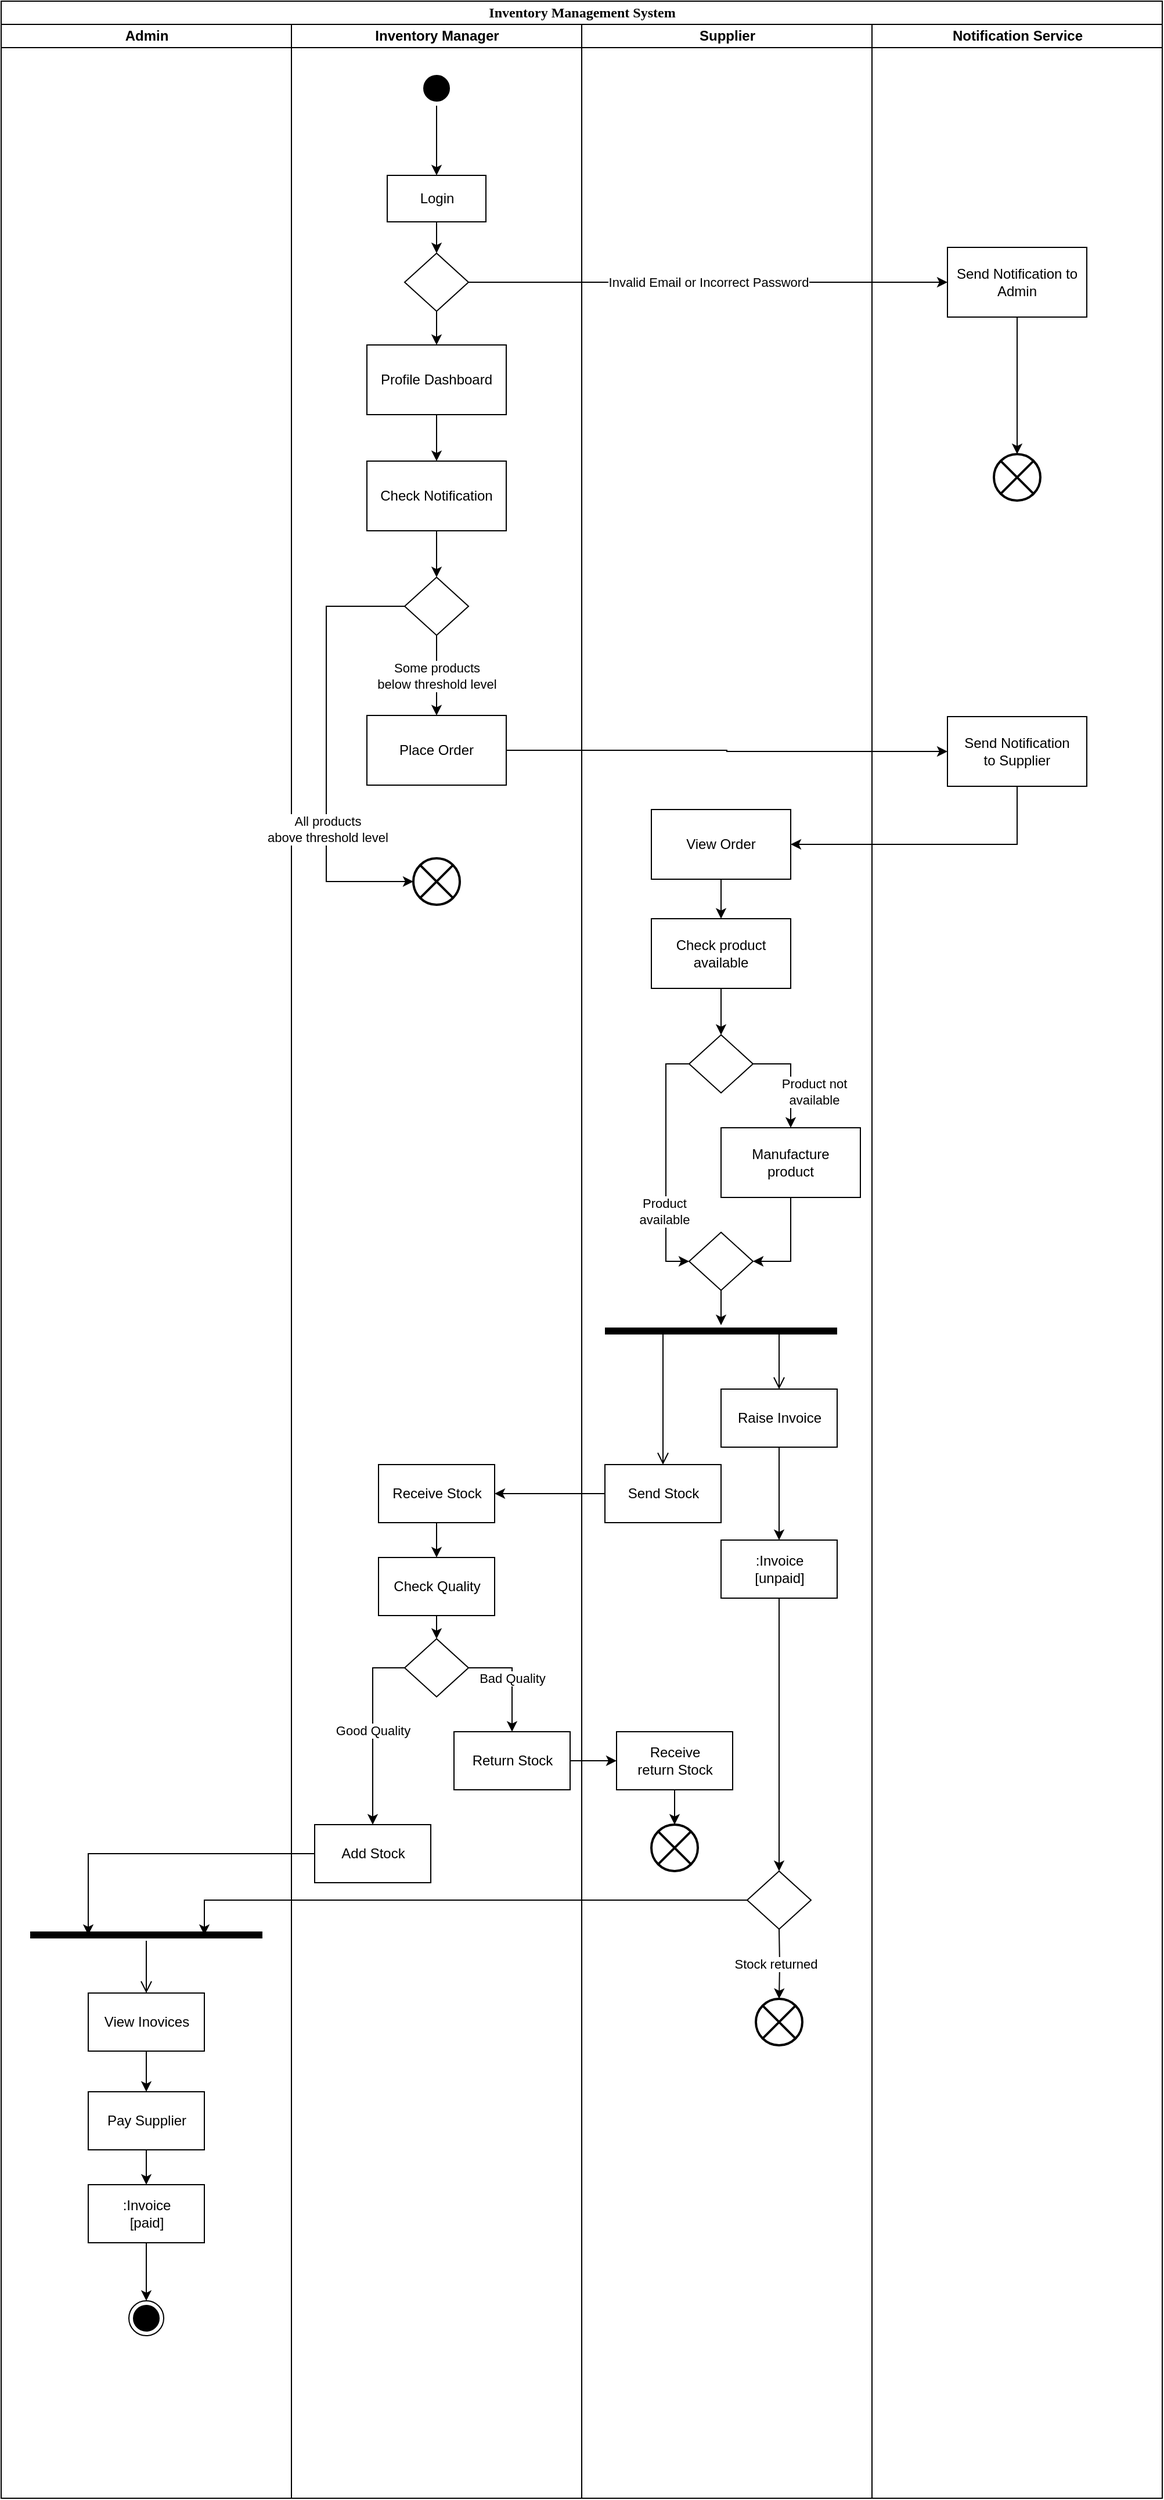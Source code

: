 <mxfile version="16.0.3" type="github">
  <diagram name="Page-1" id="0783ab3e-0a74-02c8-0abd-f7b4e66b4bec">
    <mxGraphModel dx="1558" dy="778" grid="1" gridSize="10" guides="1" tooltips="1" connect="1" arrows="1" fold="1" page="1" pageScale="1" pageWidth="1169" pageHeight="1654" background="none" math="0" shadow="0">
      <root>
        <mxCell id="0" />
        <mxCell id="1" parent="0" />
        <mxCell id="1c1d494c118603dd-1" value="Inventory Management System" style="swimlane;html=1;childLayout=stackLayout;startSize=20;rounded=0;shadow=0;comic=0;labelBackgroundColor=none;strokeWidth=1;fontFamily=Verdana;fontSize=12;align=center;" parent="1" vertex="1">
          <mxGeometry x="40" y="20" width="1000" height="2150" as="geometry" />
        </mxCell>
        <mxCell id="1c1d494c118603dd-2" value="Admin" style="swimlane;html=1;startSize=20;" parent="1c1d494c118603dd-1" vertex="1">
          <mxGeometry y="20" width="250" height="2130" as="geometry" />
        </mxCell>
        <mxCell id="tUQ7dPlj4b4sNHGaqA9R-100" value="" style="shape=line;html=1;strokeWidth=6;strokeColor=#000000;" vertex="1" parent="1c1d494c118603dd-2">
          <mxGeometry x="25" y="1640" width="200" height="10" as="geometry" />
        </mxCell>
        <mxCell id="tUQ7dPlj4b4sNHGaqA9R-119" style="edgeStyle=orthogonalEdgeStyle;rounded=0;orthogonalLoop=1;jettySize=auto;html=1;exitX=0.5;exitY=1;exitDx=0;exitDy=0;entryX=0.5;entryY=0;entryDx=0;entryDy=0;strokeColor=#000000;" edge="1" parent="1c1d494c118603dd-2" source="tUQ7dPlj4b4sNHGaqA9R-112" target="tUQ7dPlj4b4sNHGaqA9R-118">
          <mxGeometry relative="1" as="geometry" />
        </mxCell>
        <mxCell id="tUQ7dPlj4b4sNHGaqA9R-112" value="Pay Supplier" style="html=1;dashed=0;whitespace=wrap;strokeColor=#000000;" vertex="1" parent="1c1d494c118603dd-2">
          <mxGeometry x="75" y="1780" width="100" height="50" as="geometry" />
        </mxCell>
        <mxCell id="tUQ7dPlj4b4sNHGaqA9R-121" style="edgeStyle=orthogonalEdgeStyle;rounded=0;orthogonalLoop=1;jettySize=auto;html=1;exitX=0.5;exitY=1;exitDx=0;exitDy=0;entryX=0.5;entryY=0;entryDx=0;entryDy=0;strokeColor=#000000;" edge="1" parent="1c1d494c118603dd-2" source="tUQ7dPlj4b4sNHGaqA9R-118" target="tUQ7dPlj4b4sNHGaqA9R-120">
          <mxGeometry relative="1" as="geometry" />
        </mxCell>
        <mxCell id="tUQ7dPlj4b4sNHGaqA9R-118" value=":Invoice&lt;br&gt;[paid]" style="html=1;dashed=0;whitespace=wrap;strokeColor=#000000;" vertex="1" parent="1c1d494c118603dd-2">
          <mxGeometry x="75" y="1860" width="100" height="50" as="geometry" />
        </mxCell>
        <mxCell id="tUQ7dPlj4b4sNHGaqA9R-120" value="" style="ellipse;html=1;shape=endState;fillColor=#000000;strokeColor=#000000;" vertex="1" parent="1c1d494c118603dd-2">
          <mxGeometry x="110" y="1960" width="30" height="30" as="geometry" />
        </mxCell>
        <mxCell id="1c1d494c118603dd-3" value="Inventory Manager" style="swimlane;html=1;startSize=20;" parent="1c1d494c118603dd-1" vertex="1">
          <mxGeometry x="250" y="20" width="250" height="2130" as="geometry" />
        </mxCell>
        <mxCell id="tUQ7dPlj4b4sNHGaqA9R-36" value="" style="edgeStyle=orthogonalEdgeStyle;rounded=0;orthogonalLoop=1;jettySize=auto;html=1;" edge="1" parent="1c1d494c118603dd-3" source="tUQ7dPlj4b4sNHGaqA9R-30" target="tUQ7dPlj4b4sNHGaqA9R-32">
          <mxGeometry relative="1" as="geometry" />
        </mxCell>
        <mxCell id="tUQ7dPlj4b4sNHGaqA9R-30" value="" style="ellipse;html=1;shape=startState;fillColor=#000000;strokeColor=#000000;" vertex="1" parent="1c1d494c118603dd-3">
          <mxGeometry x="110" y="40" width="30" height="30" as="geometry" />
        </mxCell>
        <mxCell id="tUQ7dPlj4b4sNHGaqA9R-35" value="" style="edgeStyle=orthogonalEdgeStyle;rounded=0;orthogonalLoop=1;jettySize=auto;html=1;" edge="1" parent="1c1d494c118603dd-3" source="tUQ7dPlj4b4sNHGaqA9R-32" target="tUQ7dPlj4b4sNHGaqA9R-34">
          <mxGeometry relative="1" as="geometry" />
        </mxCell>
        <mxCell id="tUQ7dPlj4b4sNHGaqA9R-32" value="Login" style="html=1;dashed=0;whitespace=wrap;" vertex="1" parent="1c1d494c118603dd-3">
          <mxGeometry x="82.5" y="130" width="85" height="40" as="geometry" />
        </mxCell>
        <mxCell id="tUQ7dPlj4b4sNHGaqA9R-42" value="" style="edgeStyle=orthogonalEdgeStyle;rounded=0;orthogonalLoop=1;jettySize=auto;html=1;" edge="1" parent="1c1d494c118603dd-3" source="tUQ7dPlj4b4sNHGaqA9R-34" target="tUQ7dPlj4b4sNHGaqA9R-41">
          <mxGeometry relative="1" as="geometry" />
        </mxCell>
        <mxCell id="tUQ7dPlj4b4sNHGaqA9R-34" value="" style="rhombus;whiteSpace=wrap;html=1;" vertex="1" parent="1c1d494c118603dd-3">
          <mxGeometry x="97.5" y="197" width="55" height="50" as="geometry" />
        </mxCell>
        <mxCell id="tUQ7dPlj4b4sNHGaqA9R-44" value="" style="edgeStyle=orthogonalEdgeStyle;rounded=0;orthogonalLoop=1;jettySize=auto;html=1;" edge="1" parent="1c1d494c118603dd-3" source="tUQ7dPlj4b4sNHGaqA9R-41" target="tUQ7dPlj4b4sNHGaqA9R-43">
          <mxGeometry relative="1" as="geometry" />
        </mxCell>
        <mxCell id="tUQ7dPlj4b4sNHGaqA9R-41" value="Profile Dashboard" style="whiteSpace=wrap;html=1;" vertex="1" parent="1c1d494c118603dd-3">
          <mxGeometry x="65" y="276" width="120" height="60" as="geometry" />
        </mxCell>
        <mxCell id="tUQ7dPlj4b4sNHGaqA9R-46" value="" style="edgeStyle=orthogonalEdgeStyle;rounded=0;orthogonalLoop=1;jettySize=auto;html=1;entryX=0.5;entryY=0;entryDx=0;entryDy=0;" edge="1" parent="1c1d494c118603dd-3" source="tUQ7dPlj4b4sNHGaqA9R-43" target="tUQ7dPlj4b4sNHGaqA9R-47">
          <mxGeometry relative="1" as="geometry">
            <mxPoint x="125" y="630" as="targetPoint" />
          </mxGeometry>
        </mxCell>
        <mxCell id="tUQ7dPlj4b4sNHGaqA9R-43" value="Check Notification" style="whiteSpace=wrap;html=1;" vertex="1" parent="1c1d494c118603dd-3">
          <mxGeometry x="65" y="376" width="120" height="60" as="geometry" />
        </mxCell>
        <mxCell id="tUQ7dPlj4b4sNHGaqA9R-49" value="Some products &lt;br&gt;below threshold level" style="edgeStyle=orthogonalEdgeStyle;rounded=0;orthogonalLoop=1;jettySize=auto;html=1;" edge="1" parent="1c1d494c118603dd-3" source="tUQ7dPlj4b4sNHGaqA9R-47" target="tUQ7dPlj4b4sNHGaqA9R-48">
          <mxGeometry relative="1" as="geometry" />
        </mxCell>
        <mxCell id="tUQ7dPlj4b4sNHGaqA9R-51" value="" style="edgeStyle=orthogonalEdgeStyle;rounded=0;orthogonalLoop=1;jettySize=auto;html=1;entryX=0;entryY=0.5;entryDx=0;entryDy=0;entryPerimeter=0;" edge="1" parent="1c1d494c118603dd-3" source="tUQ7dPlj4b4sNHGaqA9R-47" target="tUQ7dPlj4b4sNHGaqA9R-52">
          <mxGeometry relative="1" as="geometry">
            <mxPoint x="-10" y="645" as="targetPoint" />
            <Array as="points">
              <mxPoint x="30" y="501" />
              <mxPoint x="30" y="738" />
            </Array>
          </mxGeometry>
        </mxCell>
        <mxCell id="tUQ7dPlj4b4sNHGaqA9R-53" value="All products &lt;br&gt;above threshold level" style="edgeLabel;html=1;align=center;verticalAlign=middle;resizable=0;points=[];" vertex="1" connectable="0" parent="tUQ7dPlj4b4sNHGaqA9R-51">
          <mxGeometry x="-0.105" y="1" relative="1" as="geometry">
            <mxPoint y="89" as="offset" />
          </mxGeometry>
        </mxCell>
        <mxCell id="tUQ7dPlj4b4sNHGaqA9R-47" value="" style="rhombus;whiteSpace=wrap;html=1;" vertex="1" parent="1c1d494c118603dd-3">
          <mxGeometry x="97.5" y="476" width="55" height="50" as="geometry" />
        </mxCell>
        <mxCell id="tUQ7dPlj4b4sNHGaqA9R-48" value="Place Order" style="whiteSpace=wrap;html=1;" vertex="1" parent="1c1d494c118603dd-3">
          <mxGeometry x="65" y="595" width="120" height="60" as="geometry" />
        </mxCell>
        <mxCell id="tUQ7dPlj4b4sNHGaqA9R-52" value="" style="html=1;shape=mxgraph.sysml.flowFinal;strokeWidth=2;verticalLabelPosition=bottom;verticalAlignment=top;" vertex="1" parent="1c1d494c118603dd-3">
          <mxGeometry x="105" y="718" width="40" height="40" as="geometry" />
        </mxCell>
        <mxCell id="tUQ7dPlj4b4sNHGaqA9R-88" value="" style="edgeStyle=orthogonalEdgeStyle;rounded=0;orthogonalLoop=1;jettySize=auto;html=1;strokeColor=#000000;" edge="1" parent="1c1d494c118603dd-3" source="tUQ7dPlj4b4sNHGaqA9R-83" target="tUQ7dPlj4b4sNHGaqA9R-87">
          <mxGeometry relative="1" as="geometry" />
        </mxCell>
        <mxCell id="tUQ7dPlj4b4sNHGaqA9R-83" value="Receive Stock" style="html=1;dashed=0;whitespace=wrap;strokeColor=#000000;" vertex="1" parent="1c1d494c118603dd-3">
          <mxGeometry x="75" y="1240" width="100" height="50" as="geometry" />
        </mxCell>
        <mxCell id="tUQ7dPlj4b4sNHGaqA9R-90" style="edgeStyle=orthogonalEdgeStyle;rounded=0;orthogonalLoop=1;jettySize=auto;html=1;exitX=0.5;exitY=1;exitDx=0;exitDy=0;entryX=0.5;entryY=0;entryDx=0;entryDy=0;strokeColor=#000000;" edge="1" parent="1c1d494c118603dd-3" source="tUQ7dPlj4b4sNHGaqA9R-87" target="tUQ7dPlj4b4sNHGaqA9R-89">
          <mxGeometry relative="1" as="geometry" />
        </mxCell>
        <mxCell id="tUQ7dPlj4b4sNHGaqA9R-87" value="Check Quality" style="html=1;dashed=0;whitespace=wrap;strokeColor=#000000;" vertex="1" parent="1c1d494c118603dd-3">
          <mxGeometry x="75" y="1320" width="100" height="50" as="geometry" />
        </mxCell>
        <mxCell id="tUQ7dPlj4b4sNHGaqA9R-92" value="Bad Quality" style="edgeStyle=orthogonalEdgeStyle;rounded=0;orthogonalLoop=1;jettySize=auto;html=1;exitX=1;exitY=0.5;exitDx=0;exitDy=0;entryX=0.5;entryY=0;entryDx=0;entryDy=0;strokeColor=#000000;" edge="1" parent="1c1d494c118603dd-3" source="tUQ7dPlj4b4sNHGaqA9R-89" target="tUQ7dPlj4b4sNHGaqA9R-91">
          <mxGeometry relative="1" as="geometry" />
        </mxCell>
        <mxCell id="tUQ7dPlj4b4sNHGaqA9R-99" value="Good Quality" style="edgeStyle=orthogonalEdgeStyle;rounded=0;orthogonalLoop=1;jettySize=auto;html=1;exitX=0;exitY=0.5;exitDx=0;exitDy=0;entryX=0.5;entryY=0;entryDx=0;entryDy=0;strokeColor=#000000;" edge="1" parent="1c1d494c118603dd-3" source="tUQ7dPlj4b4sNHGaqA9R-89" target="tUQ7dPlj4b4sNHGaqA9R-98">
          <mxGeometry relative="1" as="geometry" />
        </mxCell>
        <mxCell id="tUQ7dPlj4b4sNHGaqA9R-89" value="" style="rhombus;whiteSpace=wrap;html=1;" vertex="1" parent="1c1d494c118603dd-3">
          <mxGeometry x="97.5" y="1390" width="55" height="50" as="geometry" />
        </mxCell>
        <mxCell id="tUQ7dPlj4b4sNHGaqA9R-91" value="Return Stock" style="html=1;dashed=0;whitespace=wrap;strokeColor=#000000;" vertex="1" parent="1c1d494c118603dd-3">
          <mxGeometry x="140" y="1470" width="100" height="50" as="geometry" />
        </mxCell>
        <mxCell id="tUQ7dPlj4b4sNHGaqA9R-98" value="Add Stock" style="html=1;dashed=0;whitespace=wrap;strokeColor=#000000;" vertex="1" parent="1c1d494c118603dd-3">
          <mxGeometry x="20" y="1550" width="100" height="50" as="geometry" />
        </mxCell>
        <mxCell id="1c1d494c118603dd-4" value="Supplier" style="swimlane;html=1;startSize=20;" parent="1c1d494c118603dd-1" vertex="1">
          <mxGeometry x="500" y="20" width="250" height="2130" as="geometry" />
        </mxCell>
        <mxCell id="tUQ7dPlj4b4sNHGaqA9R-59" value="" style="edgeStyle=orthogonalEdgeStyle;rounded=0;orthogonalLoop=1;jettySize=auto;html=1;" edge="1" parent="1c1d494c118603dd-4" source="tUQ7dPlj4b4sNHGaqA9R-56" target="tUQ7dPlj4b4sNHGaqA9R-58">
          <mxGeometry relative="1" as="geometry" />
        </mxCell>
        <mxCell id="tUQ7dPlj4b4sNHGaqA9R-56" value="View Order" style="whiteSpace=wrap;html=1;" vertex="1" parent="1c1d494c118603dd-4">
          <mxGeometry x="60" y="676" width="120" height="60" as="geometry" />
        </mxCell>
        <mxCell id="tUQ7dPlj4b4sNHGaqA9R-62" style="edgeStyle=orthogonalEdgeStyle;rounded=0;orthogonalLoop=1;jettySize=auto;html=1;exitX=0.5;exitY=1;exitDx=0;exitDy=0;entryX=0.5;entryY=0;entryDx=0;entryDy=0;" edge="1" parent="1c1d494c118603dd-4" source="tUQ7dPlj4b4sNHGaqA9R-58" target="tUQ7dPlj4b4sNHGaqA9R-61">
          <mxGeometry relative="1" as="geometry" />
        </mxCell>
        <mxCell id="tUQ7dPlj4b4sNHGaqA9R-58" value="Check product available" style="whiteSpace=wrap;html=1;" vertex="1" parent="1c1d494c118603dd-4">
          <mxGeometry x="60" y="770" width="120" height="60" as="geometry" />
        </mxCell>
        <mxCell id="tUQ7dPlj4b4sNHGaqA9R-68" value="Product not&lt;br&gt;available" style="edgeStyle=orthogonalEdgeStyle;rounded=0;orthogonalLoop=1;jettySize=auto;html=1;entryX=0.5;entryY=0;entryDx=0;entryDy=0;" edge="1" parent="1c1d494c118603dd-4" source="tUQ7dPlj4b4sNHGaqA9R-61" target="tUQ7dPlj4b4sNHGaqA9R-65">
          <mxGeometry x="0.314" y="20" relative="1" as="geometry">
            <mxPoint x="255" y="895" as="targetPoint" />
            <Array as="points">
              <mxPoint x="180" y="895" />
            </Array>
            <mxPoint y="-1" as="offset" />
          </mxGeometry>
        </mxCell>
        <mxCell id="tUQ7dPlj4b4sNHGaqA9R-72" style="edgeStyle=orthogonalEdgeStyle;rounded=0;orthogonalLoop=1;jettySize=auto;html=1;exitX=0;exitY=0.5;exitDx=0;exitDy=0;entryX=0;entryY=0.5;entryDx=0;entryDy=0;" edge="1" parent="1c1d494c118603dd-4" source="tUQ7dPlj4b4sNHGaqA9R-61" target="tUQ7dPlj4b4sNHGaqA9R-70">
          <mxGeometry relative="1" as="geometry" />
        </mxCell>
        <mxCell id="tUQ7dPlj4b4sNHGaqA9R-73" value="Product&lt;br&gt;available" style="edgeLabel;html=1;align=center;verticalAlign=middle;resizable=0;points=[];" vertex="1" connectable="0" parent="tUQ7dPlj4b4sNHGaqA9R-72">
          <mxGeometry x="0.395" y="-2" relative="1" as="geometry">
            <mxPoint as="offset" />
          </mxGeometry>
        </mxCell>
        <mxCell id="tUQ7dPlj4b4sNHGaqA9R-61" value="" style="rhombus;whiteSpace=wrap;html=1;" vertex="1" parent="1c1d494c118603dd-4">
          <mxGeometry x="92.5" y="870" width="55" height="50" as="geometry" />
        </mxCell>
        <mxCell id="tUQ7dPlj4b4sNHGaqA9R-71" style="edgeStyle=orthogonalEdgeStyle;rounded=0;orthogonalLoop=1;jettySize=auto;html=1;exitX=0.5;exitY=1;exitDx=0;exitDy=0;entryX=1;entryY=0.5;entryDx=0;entryDy=0;" edge="1" parent="1c1d494c118603dd-4" source="tUQ7dPlj4b4sNHGaqA9R-65" target="tUQ7dPlj4b4sNHGaqA9R-70">
          <mxGeometry relative="1" as="geometry" />
        </mxCell>
        <mxCell id="tUQ7dPlj4b4sNHGaqA9R-65" value="Manufacture &lt;br&gt;product" style="whiteSpace=wrap;html=1;" vertex="1" parent="1c1d494c118603dd-4">
          <mxGeometry x="120" y="950" width="120" height="60" as="geometry" />
        </mxCell>
        <mxCell id="tUQ7dPlj4b4sNHGaqA9R-76" style="edgeStyle=orthogonalEdgeStyle;rounded=0;orthogonalLoop=1;jettySize=auto;html=1;exitX=0.5;exitY=1;exitDx=0;exitDy=0;strokeColor=#000000;" edge="1" parent="1c1d494c118603dd-4" source="tUQ7dPlj4b4sNHGaqA9R-70" target="tUQ7dPlj4b4sNHGaqA9R-74">
          <mxGeometry relative="1" as="geometry" />
        </mxCell>
        <mxCell id="tUQ7dPlj4b4sNHGaqA9R-70" value="" style="rhombus;whiteSpace=wrap;html=1;" vertex="1" parent="1c1d494c118603dd-4">
          <mxGeometry x="92.5" y="1040" width="55" height="50" as="geometry" />
        </mxCell>
        <mxCell id="tUQ7dPlj4b4sNHGaqA9R-74" value="" style="shape=line;html=1;strokeWidth=6;strokeColor=#000000;" vertex="1" parent="1c1d494c118603dd-4">
          <mxGeometry x="20" y="1120" width="200" height="10" as="geometry" />
        </mxCell>
        <mxCell id="tUQ7dPlj4b4sNHGaqA9R-80" value="Send Stock" style="html=1;dashed=0;whitespace=wrap;strokeColor=#000000;" vertex="1" parent="1c1d494c118603dd-4">
          <mxGeometry x="20" y="1240" width="100" height="50" as="geometry" />
        </mxCell>
        <mxCell id="tUQ7dPlj4b4sNHGaqA9R-75" value="" style="edgeStyle=orthogonalEdgeStyle;html=1;verticalAlign=bottom;endArrow=open;endSize=8;strokeColor=#000000;rounded=0;exitX=0.25;exitY=0.5;exitDx=0;exitDy=0;exitPerimeter=0;" edge="1" source="tUQ7dPlj4b4sNHGaqA9R-74" parent="1c1d494c118603dd-4" target="tUQ7dPlj4b4sNHGaqA9R-80">
          <mxGeometry relative="1" as="geometry">
            <mxPoint x="70" y="1200" as="targetPoint" />
          </mxGeometry>
        </mxCell>
        <mxCell id="tUQ7dPlj4b4sNHGaqA9R-96" style="edgeStyle=orthogonalEdgeStyle;rounded=0;orthogonalLoop=1;jettySize=auto;html=1;exitX=0.5;exitY=1;exitDx=0;exitDy=0;entryX=0.5;entryY=0;entryDx=0;entryDy=0;entryPerimeter=0;strokeColor=#000000;" edge="1" parent="1c1d494c118603dd-4" source="tUQ7dPlj4b4sNHGaqA9R-93" target="tUQ7dPlj4b4sNHGaqA9R-95">
          <mxGeometry relative="1" as="geometry" />
        </mxCell>
        <mxCell id="tUQ7dPlj4b4sNHGaqA9R-93" value="Receive &lt;br&gt;return Stock" style="html=1;dashed=0;whitespace=wrap;strokeColor=#000000;" vertex="1" parent="1c1d494c118603dd-4">
          <mxGeometry x="30" y="1470" width="100" height="50" as="geometry" />
        </mxCell>
        <mxCell id="tUQ7dPlj4b4sNHGaqA9R-95" value="" style="html=1;shape=mxgraph.sysml.flowFinal;strokeWidth=2;verticalLabelPosition=bottom;verticalAlignment=top;" vertex="1" parent="1c1d494c118603dd-4">
          <mxGeometry x="60" y="1550" width="40" height="40" as="geometry" />
        </mxCell>
        <mxCell id="tUQ7dPlj4b4sNHGaqA9R-102" value="" style="rhombus;whiteSpace=wrap;html=1;" vertex="1" parent="1c1d494c118603dd-4">
          <mxGeometry x="142.5" y="1590" width="55" height="50" as="geometry" />
        </mxCell>
        <mxCell id="tUQ7dPlj4b4sNHGaqA9R-104" style="edgeStyle=orthogonalEdgeStyle;rounded=0;orthogonalLoop=1;jettySize=auto;html=1;exitX=0.5;exitY=1;exitDx=0;exitDy=0;entryX=0.5;entryY=0;entryDx=0;entryDy=0;entryPerimeter=0;strokeColor=#000000;" edge="1" parent="1c1d494c118603dd-4" target="tUQ7dPlj4b4sNHGaqA9R-105">
          <mxGeometry relative="1" as="geometry">
            <mxPoint x="170" y="1640" as="sourcePoint" />
          </mxGeometry>
        </mxCell>
        <mxCell id="tUQ7dPlj4b4sNHGaqA9R-106" value="Stock returned" style="edgeLabel;html=1;align=center;verticalAlign=middle;resizable=0;points=[];" vertex="1" connectable="0" parent="tUQ7dPlj4b4sNHGaqA9R-104">
          <mxGeometry x="-0.018" y="-4" relative="1" as="geometry">
            <mxPoint as="offset" />
          </mxGeometry>
        </mxCell>
        <mxCell id="tUQ7dPlj4b4sNHGaqA9R-105" value="" style="html=1;shape=mxgraph.sysml.flowFinal;strokeWidth=2;verticalLabelPosition=bottom;verticalAlignment=top;" vertex="1" parent="1c1d494c118603dd-4">
          <mxGeometry x="150" y="1700" width="40" height="40" as="geometry" />
        </mxCell>
        <mxCell id="tUQ7dPlj4b4sNHGaqA9R-84" style="edgeStyle=orthogonalEdgeStyle;rounded=0;orthogonalLoop=1;jettySize=auto;html=1;exitX=0;exitY=0.5;exitDx=0;exitDy=0;entryX=1;entryY=0.5;entryDx=0;entryDy=0;strokeColor=#000000;" edge="1" parent="1c1d494c118603dd-1" source="tUQ7dPlj4b4sNHGaqA9R-80" target="tUQ7dPlj4b4sNHGaqA9R-83">
          <mxGeometry relative="1" as="geometry" />
        </mxCell>
        <mxCell id="tUQ7dPlj4b4sNHGaqA9R-94" style="edgeStyle=orthogonalEdgeStyle;rounded=0;orthogonalLoop=1;jettySize=auto;html=1;exitX=1;exitY=0.5;exitDx=0;exitDy=0;entryX=0;entryY=0.5;entryDx=0;entryDy=0;strokeColor=#000000;" edge="1" parent="1c1d494c118603dd-1" source="tUQ7dPlj4b4sNHGaqA9R-91" target="tUQ7dPlj4b4sNHGaqA9R-93">
          <mxGeometry relative="1" as="geometry" />
        </mxCell>
        <mxCell id="tUQ7dPlj4b4sNHGaqA9R-107" style="edgeStyle=orthogonalEdgeStyle;rounded=0;orthogonalLoop=1;jettySize=auto;html=1;exitX=0;exitY=0.5;exitDx=0;exitDy=0;entryX=0.75;entryY=0.5;entryDx=0;entryDy=0;entryPerimeter=0;strokeColor=#000000;" edge="1" parent="1c1d494c118603dd-1" source="tUQ7dPlj4b4sNHGaqA9R-102" target="tUQ7dPlj4b4sNHGaqA9R-100">
          <mxGeometry relative="1" as="geometry">
            <Array as="points">
              <mxPoint x="175" y="1635" />
            </Array>
          </mxGeometry>
        </mxCell>
        <mxCell id="tUQ7dPlj4b4sNHGaqA9R-108" style="edgeStyle=orthogonalEdgeStyle;rounded=0;orthogonalLoop=1;jettySize=auto;html=1;exitX=0;exitY=0.5;exitDx=0;exitDy=0;entryX=0.25;entryY=0.5;entryDx=0;entryDy=0;entryPerimeter=0;strokeColor=#000000;" edge="1" parent="1c1d494c118603dd-1" source="tUQ7dPlj4b4sNHGaqA9R-98" target="tUQ7dPlj4b4sNHGaqA9R-100">
          <mxGeometry relative="1" as="geometry" />
        </mxCell>
        <mxCell id="tUQ7dPlj4b4sNHGaqA9R-1" value="Notification Service" style="swimlane;html=1;startSize=20;" vertex="1" parent="1">
          <mxGeometry x="790" y="40" width="250" height="2130" as="geometry" />
        </mxCell>
        <mxCell id="tUQ7dPlj4b4sNHGaqA9R-40" value="" style="edgeStyle=orthogonalEdgeStyle;rounded=0;orthogonalLoop=1;jettySize=auto;html=1;" edge="1" parent="tUQ7dPlj4b4sNHGaqA9R-1" source="tUQ7dPlj4b4sNHGaqA9R-37" target="tUQ7dPlj4b4sNHGaqA9R-39">
          <mxGeometry relative="1" as="geometry" />
        </mxCell>
        <mxCell id="tUQ7dPlj4b4sNHGaqA9R-37" value="Send Notification to Admin" style="whiteSpace=wrap;html=1;" vertex="1" parent="tUQ7dPlj4b4sNHGaqA9R-1">
          <mxGeometry x="65" y="192" width="120" height="60" as="geometry" />
        </mxCell>
        <mxCell id="tUQ7dPlj4b4sNHGaqA9R-39" value="" style="html=1;shape=mxgraph.sysml.flowFinal;strokeWidth=2;verticalLabelPosition=bottom;verticalAlignment=top;" vertex="1" parent="tUQ7dPlj4b4sNHGaqA9R-1">
          <mxGeometry x="105" y="370" width="40" height="40" as="geometry" />
        </mxCell>
        <mxCell id="tUQ7dPlj4b4sNHGaqA9R-54" value="Send Notification&lt;br&gt;to Supplier" style="whiteSpace=wrap;html=1;" vertex="1" parent="tUQ7dPlj4b4sNHGaqA9R-1">
          <mxGeometry x="65" y="596" width="120" height="60" as="geometry" />
        </mxCell>
        <mxCell id="tUQ7dPlj4b4sNHGaqA9R-38" value="Invalid Email or Incorrect Password" style="edgeStyle=orthogonalEdgeStyle;rounded=0;orthogonalLoop=1;jettySize=auto;html=1;" edge="1" parent="1" source="tUQ7dPlj4b4sNHGaqA9R-34" target="tUQ7dPlj4b4sNHGaqA9R-37">
          <mxGeometry relative="1" as="geometry" />
        </mxCell>
        <mxCell id="tUQ7dPlj4b4sNHGaqA9R-55" style="edgeStyle=orthogonalEdgeStyle;rounded=0;orthogonalLoop=1;jettySize=auto;html=1;exitX=1;exitY=0.5;exitDx=0;exitDy=0;entryX=0;entryY=0.5;entryDx=0;entryDy=0;" edge="1" parent="1" source="tUQ7dPlj4b4sNHGaqA9R-48" target="tUQ7dPlj4b4sNHGaqA9R-54">
          <mxGeometry relative="1" as="geometry" />
        </mxCell>
        <mxCell id="tUQ7dPlj4b4sNHGaqA9R-57" value="" style="edgeStyle=orthogonalEdgeStyle;rounded=0;orthogonalLoop=1;jettySize=auto;html=1;entryX=1;entryY=0.5;entryDx=0;entryDy=0;" edge="1" parent="1" source="tUQ7dPlj4b4sNHGaqA9R-54" target="tUQ7dPlj4b4sNHGaqA9R-56">
          <mxGeometry relative="1" as="geometry">
            <mxPoint x="730" y="950" as="targetPoint" />
            <Array as="points">
              <mxPoint x="915" y="746" />
            </Array>
          </mxGeometry>
        </mxCell>
        <mxCell id="tUQ7dPlj4b4sNHGaqA9R-77" value="" style="edgeStyle=orthogonalEdgeStyle;html=1;verticalAlign=bottom;endArrow=open;endSize=8;strokeColor=#000000;rounded=0;exitX=0.75;exitY=0.5;exitDx=0;exitDy=0;exitPerimeter=0;" edge="1" parent="1" source="tUQ7dPlj4b4sNHGaqA9R-74" target="tUQ7dPlj4b4sNHGaqA9R-79">
          <mxGeometry relative="1" as="geometry">
            <mxPoint x="710" y="1240" as="targetPoint" />
            <mxPoint x="620" y="1175" as="sourcePoint" />
          </mxGeometry>
        </mxCell>
        <mxCell id="tUQ7dPlj4b4sNHGaqA9R-82" value="" style="edgeStyle=orthogonalEdgeStyle;rounded=0;orthogonalLoop=1;jettySize=auto;html=1;strokeColor=#000000;" edge="1" parent="1" source="tUQ7dPlj4b4sNHGaqA9R-79" target="tUQ7dPlj4b4sNHGaqA9R-81">
          <mxGeometry relative="1" as="geometry" />
        </mxCell>
        <mxCell id="tUQ7dPlj4b4sNHGaqA9R-79" value="Raise Invoice" style="html=1;dashed=0;whitespace=wrap;strokeColor=#000000;" vertex="1" parent="1">
          <mxGeometry x="660" y="1215" width="100" height="50" as="geometry" />
        </mxCell>
        <mxCell id="tUQ7dPlj4b4sNHGaqA9R-103" style="edgeStyle=orthogonalEdgeStyle;rounded=0;orthogonalLoop=1;jettySize=auto;html=1;exitX=0.5;exitY=1;exitDx=0;exitDy=0;entryX=0.5;entryY=0;entryDx=0;entryDy=0;strokeColor=#000000;" edge="1" parent="1" source="tUQ7dPlj4b4sNHGaqA9R-81" target="tUQ7dPlj4b4sNHGaqA9R-102">
          <mxGeometry relative="1" as="geometry" />
        </mxCell>
        <mxCell id="tUQ7dPlj4b4sNHGaqA9R-81" value=":Invoice&lt;br&gt;[unpaid]" style="html=1;dashed=0;whitespace=wrap;strokeColor=#000000;" vertex="1" parent="1">
          <mxGeometry x="660" y="1345" width="100" height="50" as="geometry" />
        </mxCell>
        <mxCell id="tUQ7dPlj4b4sNHGaqA9R-113" style="edgeStyle=orthogonalEdgeStyle;rounded=0;orthogonalLoop=1;jettySize=auto;html=1;exitX=0.5;exitY=1;exitDx=0;exitDy=0;entryX=0.5;entryY=0;entryDx=0;entryDy=0;strokeColor=#000000;" edge="1" parent="1" source="tUQ7dPlj4b4sNHGaqA9R-109" target="tUQ7dPlj4b4sNHGaqA9R-112">
          <mxGeometry relative="1" as="geometry" />
        </mxCell>
        <mxCell id="tUQ7dPlj4b4sNHGaqA9R-109" value="View Inovices" style="html=1;dashed=0;whitespace=wrap;strokeColor=#000000;" vertex="1" parent="1">
          <mxGeometry x="115" y="1735" width="100" height="50" as="geometry" />
        </mxCell>
        <mxCell id="tUQ7dPlj4b4sNHGaqA9R-101" value="" style="edgeStyle=orthogonalEdgeStyle;html=1;verticalAlign=bottom;endArrow=open;endSize=8;strokeColor=#000000;rounded=0;" edge="1" source="tUQ7dPlj4b4sNHGaqA9R-100" parent="1" target="tUQ7dPlj4b4sNHGaqA9R-109">
          <mxGeometry relative="1" as="geometry">
            <mxPoint x="165" y="1760" as="targetPoint" />
          </mxGeometry>
        </mxCell>
      </root>
    </mxGraphModel>
  </diagram>
</mxfile>
